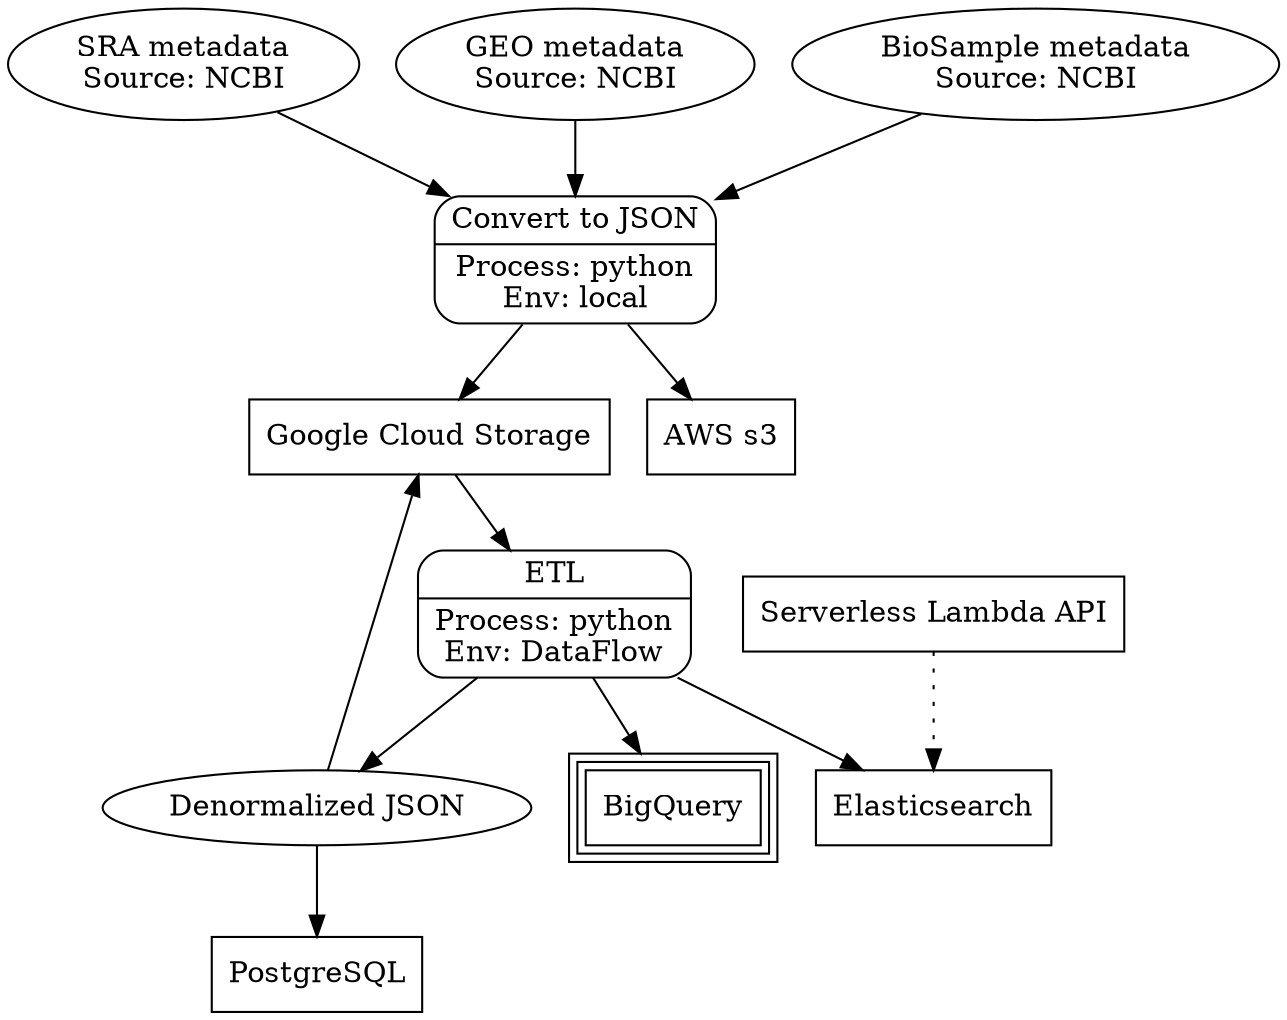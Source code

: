 digraph dfd2{
	sra_raw [label="SRA metadata\nSource: NCBI"]      // node T
	geo_raw [label="GEO metadata\nSource: NCBI"]      // node T
	biosample_raw [label="BioSample metadata\nSource: NCBI"]      // node T
        tojson [label="{<f0>Convert to JSON|<f1>Process: python\nEnv: local}" shape=Mrecord];
        dataflow [label="{<f0>ETL|<f1>Process: python\nEnv: DataFlow}" shape=Mrecord];
	bigquery [label="BigQuery" shape=box,peripheries=3]
	denorm [label="Denormalized JSON"]
	elasticsearch [label="Elasticsearch" shape=box]
	postgres [label="PostgreSQL" shape=box]
	api [label="Serverless Lambda API" shape=box]

	sra_raw -> tojson
	geo_raw -> tojson
	biosample_raw -> tojson

	gcs [label="Google Cloud Storage" shape=box]
	aws_s3 [label="AWS s3" shape=box]

	tojson -> gcs
	tojson -> aws_s3

	gcs -> dataflow
	dataflow -> bigquery
	dataflow -> denorm
	denorm -> gcs
	denorm -> postgres
	dataflow -> elasticsearch
	api -> elasticsearch [style="dotted"]
	
        {rank=same; gcs, aws_s3}
}
